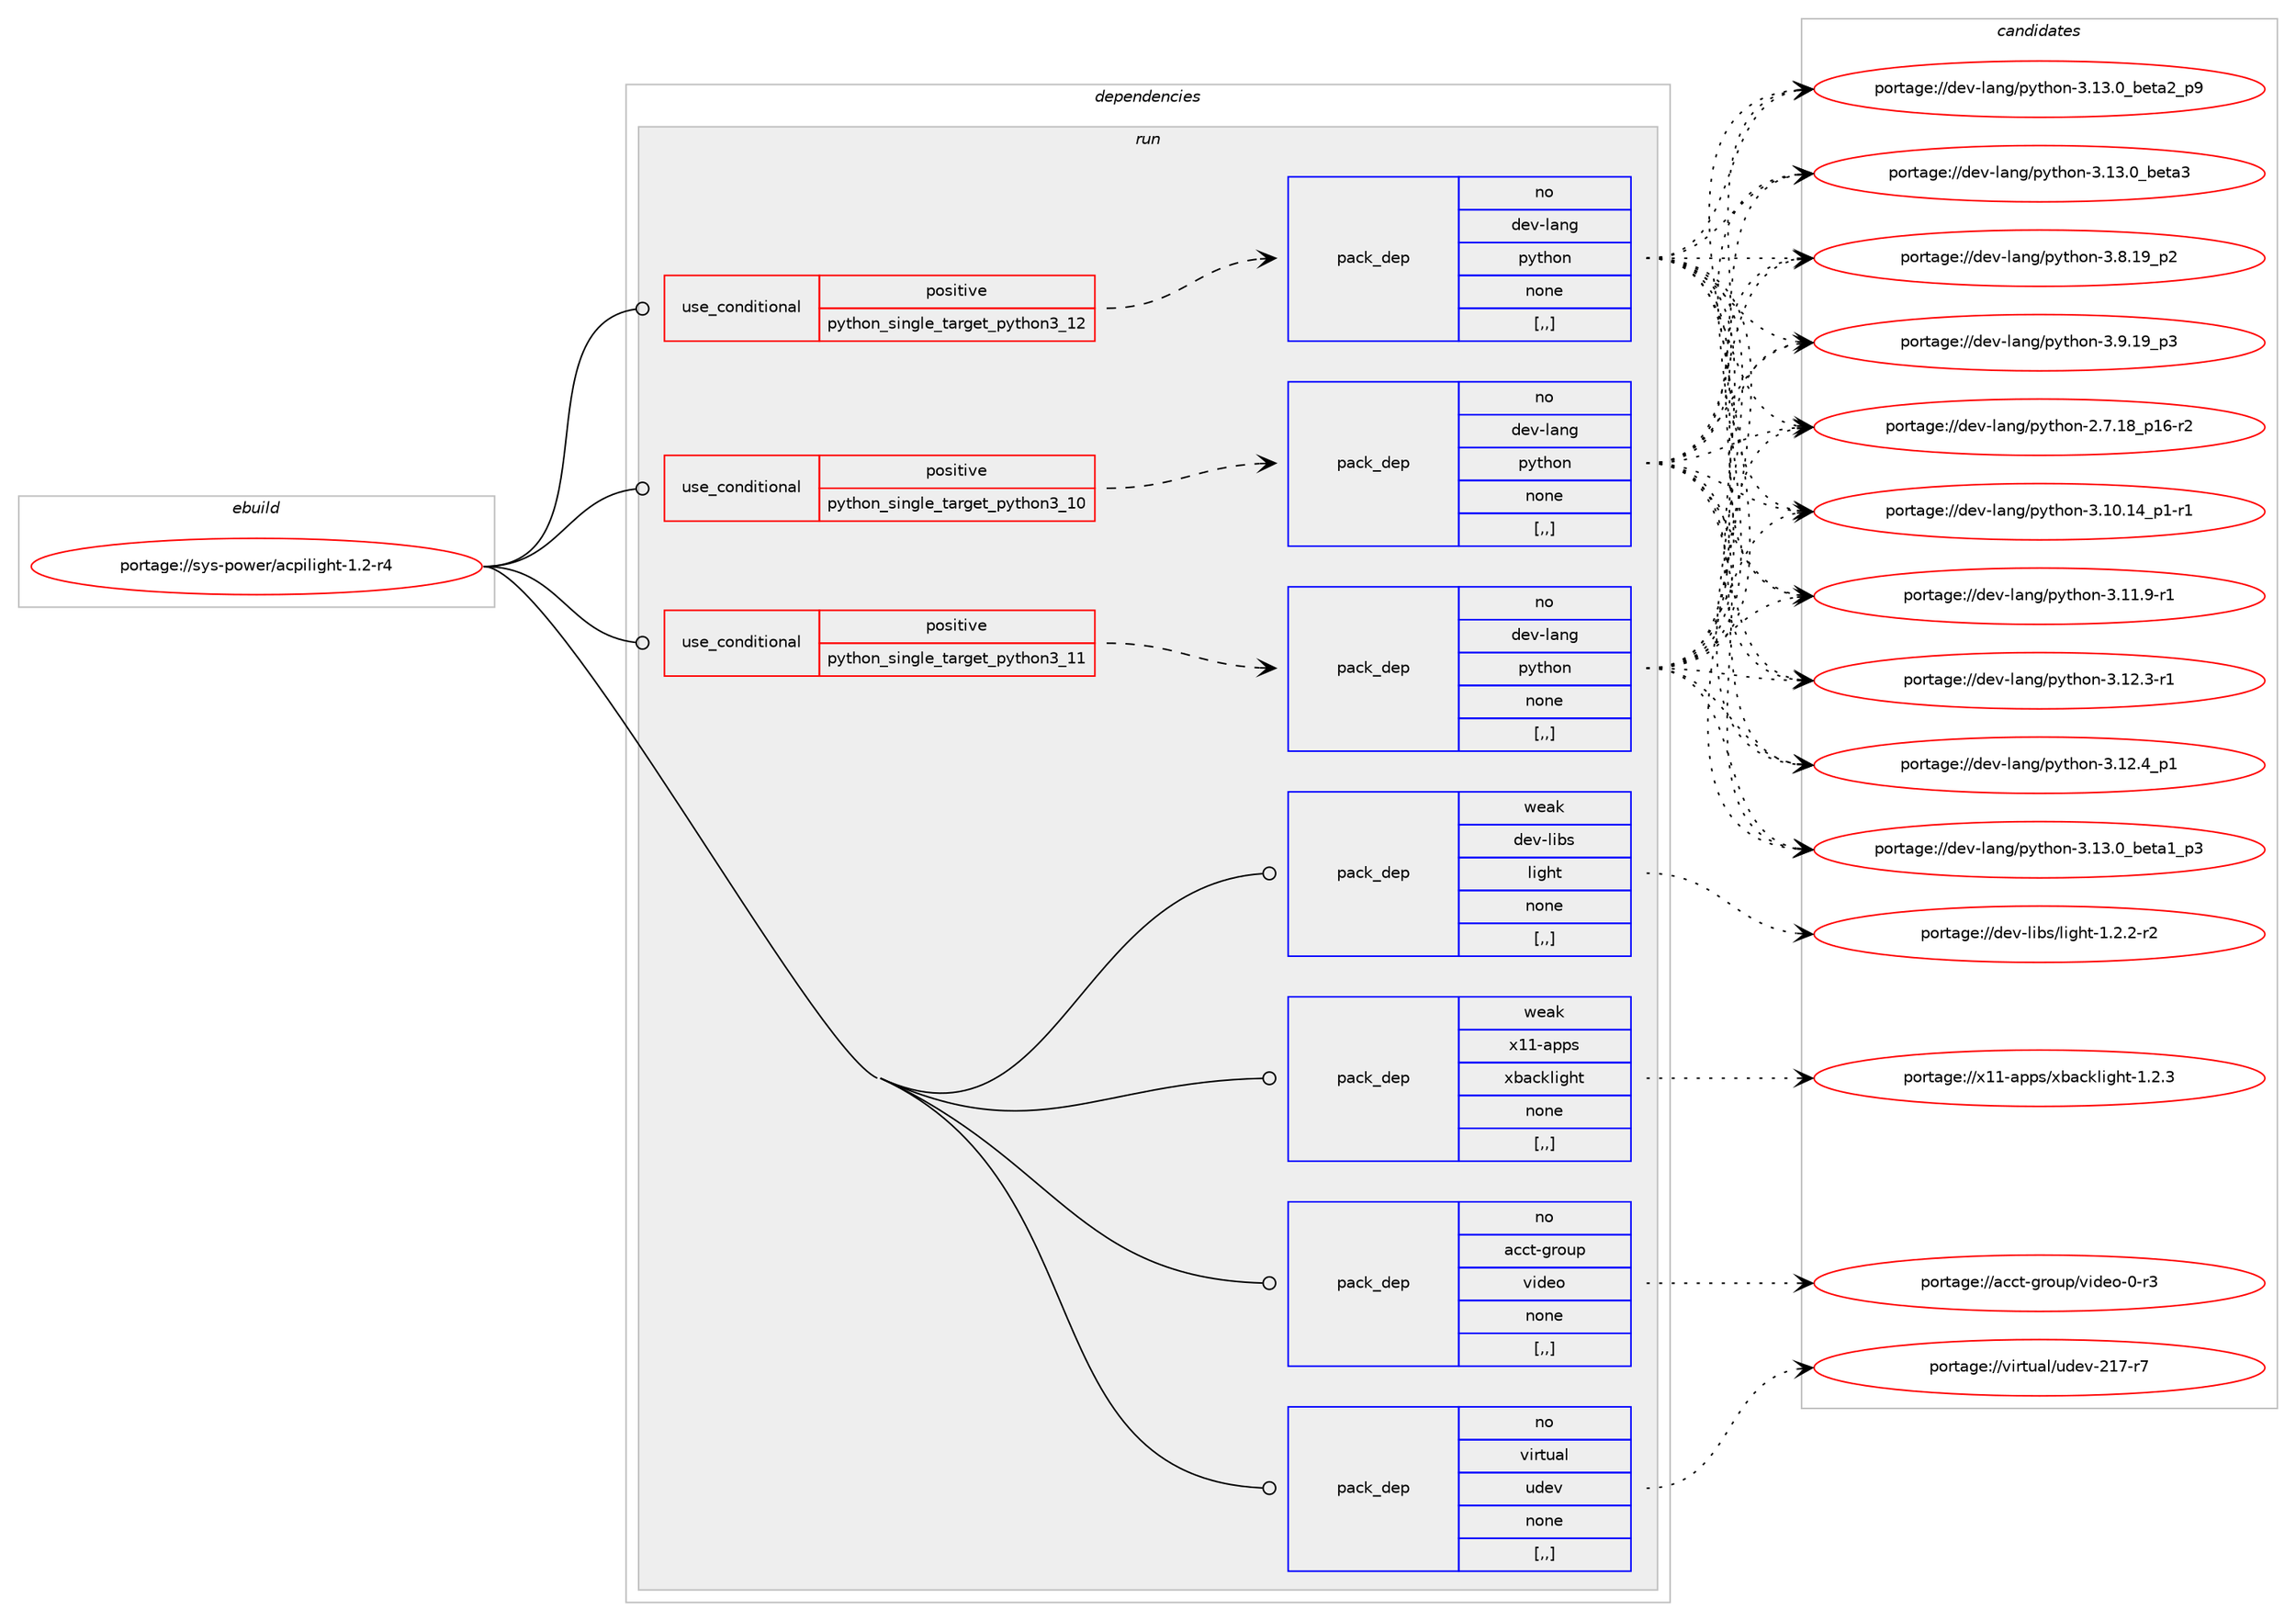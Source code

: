 digraph prolog {

# *************
# Graph options
# *************

newrank=true;
concentrate=true;
compound=true;
graph [rankdir=LR,fontname=Helvetica,fontsize=10,ranksep=1.5];#, ranksep=2.5, nodesep=0.2];
edge  [arrowhead=vee];
node  [fontname=Helvetica,fontsize=10];

# **********
# The ebuild
# **********

subgraph cluster_leftcol {
color=gray;
rank=same;
label=<<i>ebuild</i>>;
id [label="portage://sys-power/acpilight-1.2-r4", color=red, width=4, href="../sys-power/acpilight-1.2-r4.svg"];
}

# ****************
# The dependencies
# ****************

subgraph cluster_midcol {
color=gray;
label=<<i>dependencies</i>>;
subgraph cluster_compile {
fillcolor="#eeeeee";
style=filled;
label=<<i>compile</i>>;
}
subgraph cluster_compileandrun {
fillcolor="#eeeeee";
style=filled;
label=<<i>compile and run</i>>;
}
subgraph cluster_run {
fillcolor="#eeeeee";
style=filled;
label=<<i>run</i>>;
subgraph cond115295 {
dependency432358 [label=<<TABLE BORDER="0" CELLBORDER="1" CELLSPACING="0" CELLPADDING="4"><TR><TD ROWSPAN="3" CELLPADDING="10">use_conditional</TD></TR><TR><TD>positive</TD></TR><TR><TD>python_single_target_python3_10</TD></TR></TABLE>>, shape=none, color=red];
subgraph pack314132 {
dependency432359 [label=<<TABLE BORDER="0" CELLBORDER="1" CELLSPACING="0" CELLPADDING="4" WIDTH="220"><TR><TD ROWSPAN="6" CELLPADDING="30">pack_dep</TD></TR><TR><TD WIDTH="110">no</TD></TR><TR><TD>dev-lang</TD></TR><TR><TD>python</TD></TR><TR><TD>none</TD></TR><TR><TD>[,,]</TD></TR></TABLE>>, shape=none, color=blue];
}
dependency432358:e -> dependency432359:w [weight=20,style="dashed",arrowhead="vee"];
}
id:e -> dependency432358:w [weight=20,style="solid",arrowhead="odot"];
subgraph cond115296 {
dependency432360 [label=<<TABLE BORDER="0" CELLBORDER="1" CELLSPACING="0" CELLPADDING="4"><TR><TD ROWSPAN="3" CELLPADDING="10">use_conditional</TD></TR><TR><TD>positive</TD></TR><TR><TD>python_single_target_python3_11</TD></TR></TABLE>>, shape=none, color=red];
subgraph pack314133 {
dependency432361 [label=<<TABLE BORDER="0" CELLBORDER="1" CELLSPACING="0" CELLPADDING="4" WIDTH="220"><TR><TD ROWSPAN="6" CELLPADDING="30">pack_dep</TD></TR><TR><TD WIDTH="110">no</TD></TR><TR><TD>dev-lang</TD></TR><TR><TD>python</TD></TR><TR><TD>none</TD></TR><TR><TD>[,,]</TD></TR></TABLE>>, shape=none, color=blue];
}
dependency432360:e -> dependency432361:w [weight=20,style="dashed",arrowhead="vee"];
}
id:e -> dependency432360:w [weight=20,style="solid",arrowhead="odot"];
subgraph cond115297 {
dependency432362 [label=<<TABLE BORDER="0" CELLBORDER="1" CELLSPACING="0" CELLPADDING="4"><TR><TD ROWSPAN="3" CELLPADDING="10">use_conditional</TD></TR><TR><TD>positive</TD></TR><TR><TD>python_single_target_python3_12</TD></TR></TABLE>>, shape=none, color=red];
subgraph pack314134 {
dependency432363 [label=<<TABLE BORDER="0" CELLBORDER="1" CELLSPACING="0" CELLPADDING="4" WIDTH="220"><TR><TD ROWSPAN="6" CELLPADDING="30">pack_dep</TD></TR><TR><TD WIDTH="110">no</TD></TR><TR><TD>dev-lang</TD></TR><TR><TD>python</TD></TR><TR><TD>none</TD></TR><TR><TD>[,,]</TD></TR></TABLE>>, shape=none, color=blue];
}
dependency432362:e -> dependency432363:w [weight=20,style="dashed",arrowhead="vee"];
}
id:e -> dependency432362:w [weight=20,style="solid",arrowhead="odot"];
subgraph pack314135 {
dependency432364 [label=<<TABLE BORDER="0" CELLBORDER="1" CELLSPACING="0" CELLPADDING="4" WIDTH="220"><TR><TD ROWSPAN="6" CELLPADDING="30">pack_dep</TD></TR><TR><TD WIDTH="110">no</TD></TR><TR><TD>acct-group</TD></TR><TR><TD>video</TD></TR><TR><TD>none</TD></TR><TR><TD>[,,]</TD></TR></TABLE>>, shape=none, color=blue];
}
id:e -> dependency432364:w [weight=20,style="solid",arrowhead="odot"];
subgraph pack314136 {
dependency432365 [label=<<TABLE BORDER="0" CELLBORDER="1" CELLSPACING="0" CELLPADDING="4" WIDTH="220"><TR><TD ROWSPAN="6" CELLPADDING="30">pack_dep</TD></TR><TR><TD WIDTH="110">no</TD></TR><TR><TD>virtual</TD></TR><TR><TD>udev</TD></TR><TR><TD>none</TD></TR><TR><TD>[,,]</TD></TR></TABLE>>, shape=none, color=blue];
}
id:e -> dependency432365:w [weight=20,style="solid",arrowhead="odot"];
subgraph pack314137 {
dependency432366 [label=<<TABLE BORDER="0" CELLBORDER="1" CELLSPACING="0" CELLPADDING="4" WIDTH="220"><TR><TD ROWSPAN="6" CELLPADDING="30">pack_dep</TD></TR><TR><TD WIDTH="110">weak</TD></TR><TR><TD>dev-libs</TD></TR><TR><TD>light</TD></TR><TR><TD>none</TD></TR><TR><TD>[,,]</TD></TR></TABLE>>, shape=none, color=blue];
}
id:e -> dependency432366:w [weight=20,style="solid",arrowhead="odot"];
subgraph pack314138 {
dependency432367 [label=<<TABLE BORDER="0" CELLBORDER="1" CELLSPACING="0" CELLPADDING="4" WIDTH="220"><TR><TD ROWSPAN="6" CELLPADDING="30">pack_dep</TD></TR><TR><TD WIDTH="110">weak</TD></TR><TR><TD>x11-apps</TD></TR><TR><TD>xbacklight</TD></TR><TR><TD>none</TD></TR><TR><TD>[,,]</TD></TR></TABLE>>, shape=none, color=blue];
}
id:e -> dependency432367:w [weight=20,style="solid",arrowhead="odot"];
}
}

# **************
# The candidates
# **************

subgraph cluster_choices {
rank=same;
color=gray;
label=<<i>candidates</i>>;

subgraph choice314132 {
color=black;
nodesep=1;
choice100101118451089711010347112121116104111110455046554649569511249544511450 [label="portage://dev-lang/python-2.7.18_p16-r2", color=red, width=4,href="../dev-lang/python-2.7.18_p16-r2.svg"];
choice100101118451089711010347112121116104111110455146494846495295112494511449 [label="portage://dev-lang/python-3.10.14_p1-r1", color=red, width=4,href="../dev-lang/python-3.10.14_p1-r1.svg"];
choice100101118451089711010347112121116104111110455146494946574511449 [label="portage://dev-lang/python-3.11.9-r1", color=red, width=4,href="../dev-lang/python-3.11.9-r1.svg"];
choice100101118451089711010347112121116104111110455146495046514511449 [label="portage://dev-lang/python-3.12.3-r1", color=red, width=4,href="../dev-lang/python-3.12.3-r1.svg"];
choice100101118451089711010347112121116104111110455146495046529511249 [label="portage://dev-lang/python-3.12.4_p1", color=red, width=4,href="../dev-lang/python-3.12.4_p1.svg"];
choice10010111845108971101034711212111610411111045514649514648959810111697499511251 [label="portage://dev-lang/python-3.13.0_beta1_p3", color=red, width=4,href="../dev-lang/python-3.13.0_beta1_p3.svg"];
choice10010111845108971101034711212111610411111045514649514648959810111697509511257 [label="portage://dev-lang/python-3.13.0_beta2_p9", color=red, width=4,href="../dev-lang/python-3.13.0_beta2_p9.svg"];
choice1001011184510897110103471121211161041111104551464951464895981011169751 [label="portage://dev-lang/python-3.13.0_beta3", color=red, width=4,href="../dev-lang/python-3.13.0_beta3.svg"];
choice100101118451089711010347112121116104111110455146564649579511250 [label="portage://dev-lang/python-3.8.19_p2", color=red, width=4,href="../dev-lang/python-3.8.19_p2.svg"];
choice100101118451089711010347112121116104111110455146574649579511251 [label="portage://dev-lang/python-3.9.19_p3", color=red, width=4,href="../dev-lang/python-3.9.19_p3.svg"];
dependency432359:e -> choice100101118451089711010347112121116104111110455046554649569511249544511450:w [style=dotted,weight="100"];
dependency432359:e -> choice100101118451089711010347112121116104111110455146494846495295112494511449:w [style=dotted,weight="100"];
dependency432359:e -> choice100101118451089711010347112121116104111110455146494946574511449:w [style=dotted,weight="100"];
dependency432359:e -> choice100101118451089711010347112121116104111110455146495046514511449:w [style=dotted,weight="100"];
dependency432359:e -> choice100101118451089711010347112121116104111110455146495046529511249:w [style=dotted,weight="100"];
dependency432359:e -> choice10010111845108971101034711212111610411111045514649514648959810111697499511251:w [style=dotted,weight="100"];
dependency432359:e -> choice10010111845108971101034711212111610411111045514649514648959810111697509511257:w [style=dotted,weight="100"];
dependency432359:e -> choice1001011184510897110103471121211161041111104551464951464895981011169751:w [style=dotted,weight="100"];
dependency432359:e -> choice100101118451089711010347112121116104111110455146564649579511250:w [style=dotted,weight="100"];
dependency432359:e -> choice100101118451089711010347112121116104111110455146574649579511251:w [style=dotted,weight="100"];
}
subgraph choice314133 {
color=black;
nodesep=1;
choice100101118451089711010347112121116104111110455046554649569511249544511450 [label="portage://dev-lang/python-2.7.18_p16-r2", color=red, width=4,href="../dev-lang/python-2.7.18_p16-r2.svg"];
choice100101118451089711010347112121116104111110455146494846495295112494511449 [label="portage://dev-lang/python-3.10.14_p1-r1", color=red, width=4,href="../dev-lang/python-3.10.14_p1-r1.svg"];
choice100101118451089711010347112121116104111110455146494946574511449 [label="portage://dev-lang/python-3.11.9-r1", color=red, width=4,href="../dev-lang/python-3.11.9-r1.svg"];
choice100101118451089711010347112121116104111110455146495046514511449 [label="portage://dev-lang/python-3.12.3-r1", color=red, width=4,href="../dev-lang/python-3.12.3-r1.svg"];
choice100101118451089711010347112121116104111110455146495046529511249 [label="portage://dev-lang/python-3.12.4_p1", color=red, width=4,href="../dev-lang/python-3.12.4_p1.svg"];
choice10010111845108971101034711212111610411111045514649514648959810111697499511251 [label="portage://dev-lang/python-3.13.0_beta1_p3", color=red, width=4,href="../dev-lang/python-3.13.0_beta1_p3.svg"];
choice10010111845108971101034711212111610411111045514649514648959810111697509511257 [label="portage://dev-lang/python-3.13.0_beta2_p9", color=red, width=4,href="../dev-lang/python-3.13.0_beta2_p9.svg"];
choice1001011184510897110103471121211161041111104551464951464895981011169751 [label="portage://dev-lang/python-3.13.0_beta3", color=red, width=4,href="../dev-lang/python-3.13.0_beta3.svg"];
choice100101118451089711010347112121116104111110455146564649579511250 [label="portage://dev-lang/python-3.8.19_p2", color=red, width=4,href="../dev-lang/python-3.8.19_p2.svg"];
choice100101118451089711010347112121116104111110455146574649579511251 [label="portage://dev-lang/python-3.9.19_p3", color=red, width=4,href="../dev-lang/python-3.9.19_p3.svg"];
dependency432361:e -> choice100101118451089711010347112121116104111110455046554649569511249544511450:w [style=dotted,weight="100"];
dependency432361:e -> choice100101118451089711010347112121116104111110455146494846495295112494511449:w [style=dotted,weight="100"];
dependency432361:e -> choice100101118451089711010347112121116104111110455146494946574511449:w [style=dotted,weight="100"];
dependency432361:e -> choice100101118451089711010347112121116104111110455146495046514511449:w [style=dotted,weight="100"];
dependency432361:e -> choice100101118451089711010347112121116104111110455146495046529511249:w [style=dotted,weight="100"];
dependency432361:e -> choice10010111845108971101034711212111610411111045514649514648959810111697499511251:w [style=dotted,weight="100"];
dependency432361:e -> choice10010111845108971101034711212111610411111045514649514648959810111697509511257:w [style=dotted,weight="100"];
dependency432361:e -> choice1001011184510897110103471121211161041111104551464951464895981011169751:w [style=dotted,weight="100"];
dependency432361:e -> choice100101118451089711010347112121116104111110455146564649579511250:w [style=dotted,weight="100"];
dependency432361:e -> choice100101118451089711010347112121116104111110455146574649579511251:w [style=dotted,weight="100"];
}
subgraph choice314134 {
color=black;
nodesep=1;
choice100101118451089711010347112121116104111110455046554649569511249544511450 [label="portage://dev-lang/python-2.7.18_p16-r2", color=red, width=4,href="../dev-lang/python-2.7.18_p16-r2.svg"];
choice100101118451089711010347112121116104111110455146494846495295112494511449 [label="portage://dev-lang/python-3.10.14_p1-r1", color=red, width=4,href="../dev-lang/python-3.10.14_p1-r1.svg"];
choice100101118451089711010347112121116104111110455146494946574511449 [label="portage://dev-lang/python-3.11.9-r1", color=red, width=4,href="../dev-lang/python-3.11.9-r1.svg"];
choice100101118451089711010347112121116104111110455146495046514511449 [label="portage://dev-lang/python-3.12.3-r1", color=red, width=4,href="../dev-lang/python-3.12.3-r1.svg"];
choice100101118451089711010347112121116104111110455146495046529511249 [label="portage://dev-lang/python-3.12.4_p1", color=red, width=4,href="../dev-lang/python-3.12.4_p1.svg"];
choice10010111845108971101034711212111610411111045514649514648959810111697499511251 [label="portage://dev-lang/python-3.13.0_beta1_p3", color=red, width=4,href="../dev-lang/python-3.13.0_beta1_p3.svg"];
choice10010111845108971101034711212111610411111045514649514648959810111697509511257 [label="portage://dev-lang/python-3.13.0_beta2_p9", color=red, width=4,href="../dev-lang/python-3.13.0_beta2_p9.svg"];
choice1001011184510897110103471121211161041111104551464951464895981011169751 [label="portage://dev-lang/python-3.13.0_beta3", color=red, width=4,href="../dev-lang/python-3.13.0_beta3.svg"];
choice100101118451089711010347112121116104111110455146564649579511250 [label="portage://dev-lang/python-3.8.19_p2", color=red, width=4,href="../dev-lang/python-3.8.19_p2.svg"];
choice100101118451089711010347112121116104111110455146574649579511251 [label="portage://dev-lang/python-3.9.19_p3", color=red, width=4,href="../dev-lang/python-3.9.19_p3.svg"];
dependency432363:e -> choice100101118451089711010347112121116104111110455046554649569511249544511450:w [style=dotted,weight="100"];
dependency432363:e -> choice100101118451089711010347112121116104111110455146494846495295112494511449:w [style=dotted,weight="100"];
dependency432363:e -> choice100101118451089711010347112121116104111110455146494946574511449:w [style=dotted,weight="100"];
dependency432363:e -> choice100101118451089711010347112121116104111110455146495046514511449:w [style=dotted,weight="100"];
dependency432363:e -> choice100101118451089711010347112121116104111110455146495046529511249:w [style=dotted,weight="100"];
dependency432363:e -> choice10010111845108971101034711212111610411111045514649514648959810111697499511251:w [style=dotted,weight="100"];
dependency432363:e -> choice10010111845108971101034711212111610411111045514649514648959810111697509511257:w [style=dotted,weight="100"];
dependency432363:e -> choice1001011184510897110103471121211161041111104551464951464895981011169751:w [style=dotted,weight="100"];
dependency432363:e -> choice100101118451089711010347112121116104111110455146564649579511250:w [style=dotted,weight="100"];
dependency432363:e -> choice100101118451089711010347112121116104111110455146574649579511251:w [style=dotted,weight="100"];
}
subgraph choice314135 {
color=black;
nodesep=1;
choice979999116451031141111171124711810510010111145484511451 [label="portage://acct-group/video-0-r3", color=red, width=4,href="../acct-group/video-0-r3.svg"];
dependency432364:e -> choice979999116451031141111171124711810510010111145484511451:w [style=dotted,weight="100"];
}
subgraph choice314136 {
color=black;
nodesep=1;
choice1181051141161179710847117100101118455049554511455 [label="portage://virtual/udev-217-r7", color=red, width=4,href="../virtual/udev-217-r7.svg"];
dependency432365:e -> choice1181051141161179710847117100101118455049554511455:w [style=dotted,weight="100"];
}
subgraph choice314137 {
color=black;
nodesep=1;
choice1001011184510810598115471081051031041164549465046504511450 [label="portage://dev-libs/light-1.2.2-r2", color=red, width=4,href="../dev-libs/light-1.2.2-r2.svg"];
dependency432366:e -> choice1001011184510810598115471081051031041164549465046504511450:w [style=dotted,weight="100"];
}
subgraph choice314138 {
color=black;
nodesep=1;
choice1204949459711211211547120989799107108105103104116454946504651 [label="portage://x11-apps/xbacklight-1.2.3", color=red, width=4,href="../x11-apps/xbacklight-1.2.3.svg"];
dependency432367:e -> choice1204949459711211211547120989799107108105103104116454946504651:w [style=dotted,weight="100"];
}
}

}
